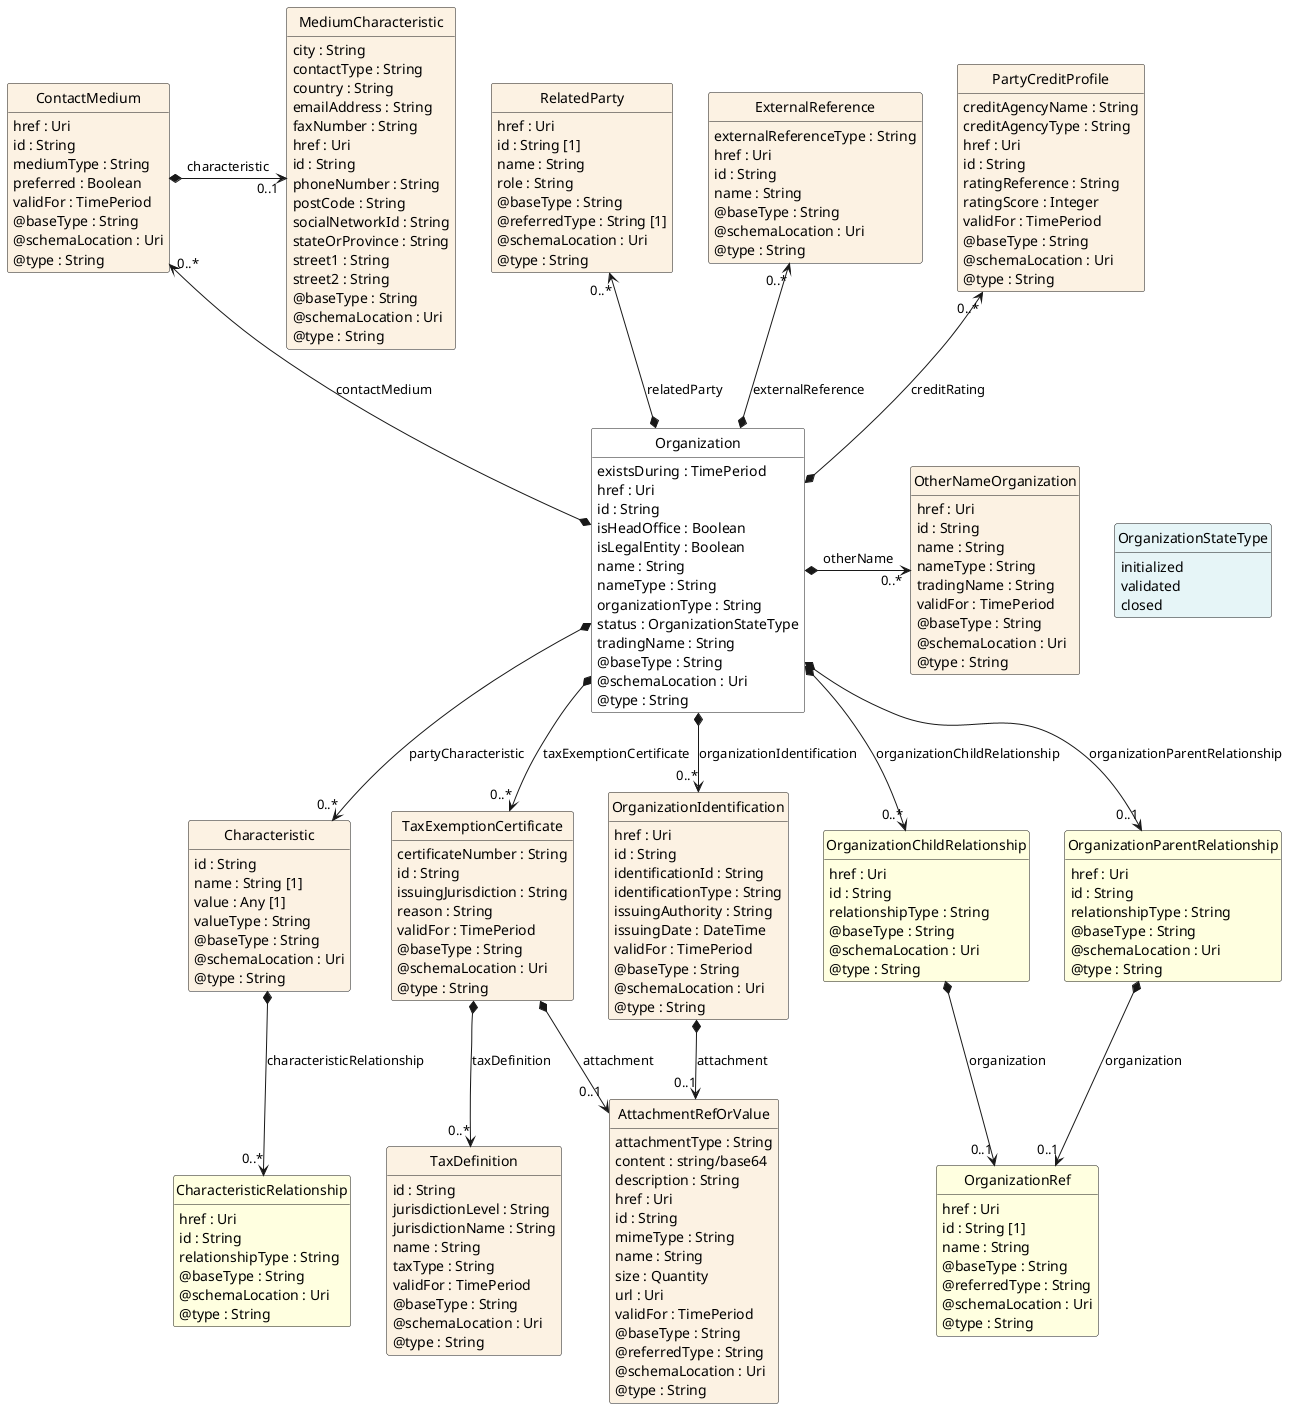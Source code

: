 @startuml
hide circle
hide methods
hide stereotype
show <<Enumeration>> stereotype
skinparam class {
   BackgroundColor<<Enumeration>> #E6F5F7
   BackgroundColor<<Ref>> #FFFFE0
   BackgroundColor<<Pivot>> #FFFFFFF
   BackgroundColor<<SimpleType>> #E2F0DA
   BackgroundColor #FCF2E3
}

class Organization <<Pivot>> {
    existsDuring : TimePeriod
    href : Uri
    id : String
    isHeadOffice : Boolean
    isLegalEntity : Boolean
    name : String
    nameType : String
    organizationType : String
    status : OrganizationStateType
    tradingName : String
    @baseType : String
    @schemaLocation : Uri
    @type : String
}

class TaxExemptionCertificate  {
    certificateNumber : String
    id : String
    issuingJurisdiction : String
    reason : String
    validFor : TimePeriod
    @baseType : String
    @schemaLocation : Uri
    @type : String
}

class TaxDefinition  {
    id : String
    jurisdictionLevel : String
    jurisdictionName : String
    name : String
    taxType : String
    validFor : TimePeriod
    @baseType : String
    @schemaLocation : Uri
    @type : String
}

class AttachmentRefOrValue  {
    attachmentType : String
    content : string/base64
    description : String
    href : Uri
    id : String
    mimeType : String
    name : String
    size : Quantity
    url : Uri
    validFor : TimePeriod
    @baseType : String
    @referredType : String
    @schemaLocation : Uri
    @type : String
}

class Characteristic  {
    id : String
    name : String [1]
    value : Any [1]
    valueType : String
    @baseType : String
    @schemaLocation : Uri
    @type : String
}

class CharacteristicRelationship  <<Ref>> {
    href : Uri
    id : String
    relationshipType : String
    @baseType : String
    @schemaLocation : Uri
    @type : String
}

class ContactMedium  {
    href : Uri
    id : String
    mediumType : String
    preferred : Boolean
    validFor : TimePeriod
    @baseType : String
    @schemaLocation : Uri
    @type : String
}

class MediumCharacteristic  {
    city : String
    contactType : String
    country : String
    emailAddress : String
    faxNumber : String
    href : Uri
    id : String
    phoneNumber : String
    postCode : String
    socialNetworkId : String
    stateOrProvince : String
    street1 : String
    street2 : String
    @baseType : String
    @schemaLocation : Uri
    @type : String
}

class OrganizationChildRelationship  <<Ref>> {
    href : Uri
    id : String
    relationshipType : String
    @baseType : String
    @schemaLocation : Uri
    @type : String
}

class OrganizationRef  <<Ref>> {
    href : Uri
    id : String [1]
    name : String
    @baseType : String
    @referredType : String
    @schemaLocation : Uri
    @type : String
}

class RelatedParty  {
    href : Uri
    id : String [1]
    name : String
    role : String
    @baseType : String
    @referredType : String [1]
    @schemaLocation : Uri
    @type : String
}

class ExternalReference  {
    externalReferenceType : String
    href : Uri
    id : String
    name : String
    @baseType : String
    @schemaLocation : Uri
    @type : String
}

class OtherNameOrganization  {
    href : Uri
    id : String
    name : String
    nameType : String
    tradingName : String
    validFor : TimePeriod
    @baseType : String
    @schemaLocation : Uri
    @type : String
}

class OrganizationIdentification  {
    href : Uri
    id : String
    identificationId : String
    identificationType : String
    issuingAuthority : String
    issuingDate : DateTime
    validFor : TimePeriod
    @baseType : String
    @schemaLocation : Uri
    @type : String
}

class PartyCreditProfile  {
    creditAgencyName : String
    creditAgencyType : String
    href : Uri
    id : String
    ratingReference : String
    ratingScore : Integer
    validFor : TimePeriod
    @baseType : String
    @schemaLocation : Uri
    @type : String
}

class OrganizationParentRelationship  <<Ref>> {
    href : Uri
    id : String
    relationshipType : String
    @baseType : String
    @schemaLocation : Uri
    @type : String
}

class OrganizationStateType <<Enumeration>> {
    initialized
    validated
    closed
}

Organization *-->  "0..*" OrganizationChildRelationship : organizationChildRelationship

Organization *-->  "0..*" OrganizationIdentification : organizationIdentification

Organization *-->  "0..1" OrganizationParentRelationship : organizationParentRelationship

Organization -right[hidden]-> OrganizationStateType

Organization *-->  "0..*" TaxExemptionCertificate : taxExemptionCertificate

OrganizationIdentification *-->  "0..1" AttachmentRefOrValue : attachment

TaxExemptionCertificate *-->  "0..1" AttachmentRefOrValue : attachment

OrganizationChildRelationship *-->  "0..1" OrganizationRef : organization

OrganizationParentRelationship *-->  "0..1" OrganizationRef : organization

OtherNameOrganization "0..*" <-left-* Organization : otherName

ContactMedium "0..*" <--* Organization : contactMedium

PartyCreditProfile "0..*" <--* Organization : creditRating

RelatedParty "0..*" <--* Organization : relatedParty

ExternalReference "0..*" <--* Organization : externalReference

Organization *-->  "0..*" Characteristic : partyCharacteristic

TaxExemptionCertificate *-->  "0..*" TaxDefinition : taxDefinition

Characteristic *-->  "0..*" CharacteristicRelationship : characteristicRelationship

ContactMedium *-right-> "0..1" MediumCharacteristic : characteristic

@enduml